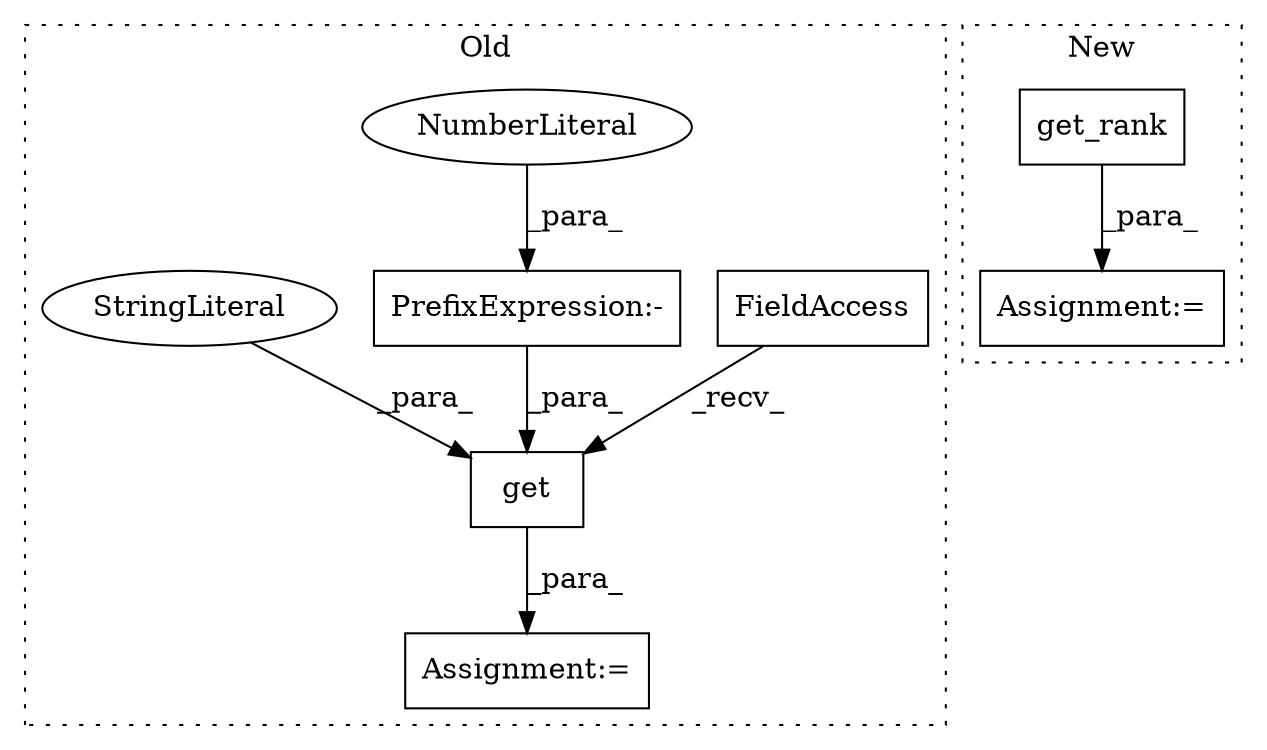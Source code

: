 digraph G {
subgraph cluster0 {
1 [label="get" a="32" s="15385,15398" l="4,1" shape="box"];
3 [label="FieldAccess" a="22" s="15361" l="23" shape="box"];
4 [label="PrefixExpression:-" a="38" s="15396" l="1" shape="box"];
5 [label="NumberLiteral" a="34" s="15397" l="1" shape="ellipse"];
6 [label="StringLiteral" a="45" s="15389" l="6" shape="ellipse"];
7 [label="Assignment:=" a="7" s="15360" l="1" shape="box"];
label = "Old";
style="dotted";
}
subgraph cluster1 {
2 [label="get_rank" a="32" s="15466" l="10" shape="box"];
8 [label="Assignment:=" a="7" s="15465" l="1" shape="box"];
label = "New";
style="dotted";
}
1 -> 7 [label="_para_"];
2 -> 8 [label="_para_"];
3 -> 1 [label="_recv_"];
4 -> 1 [label="_para_"];
5 -> 4 [label="_para_"];
6 -> 1 [label="_para_"];
}
